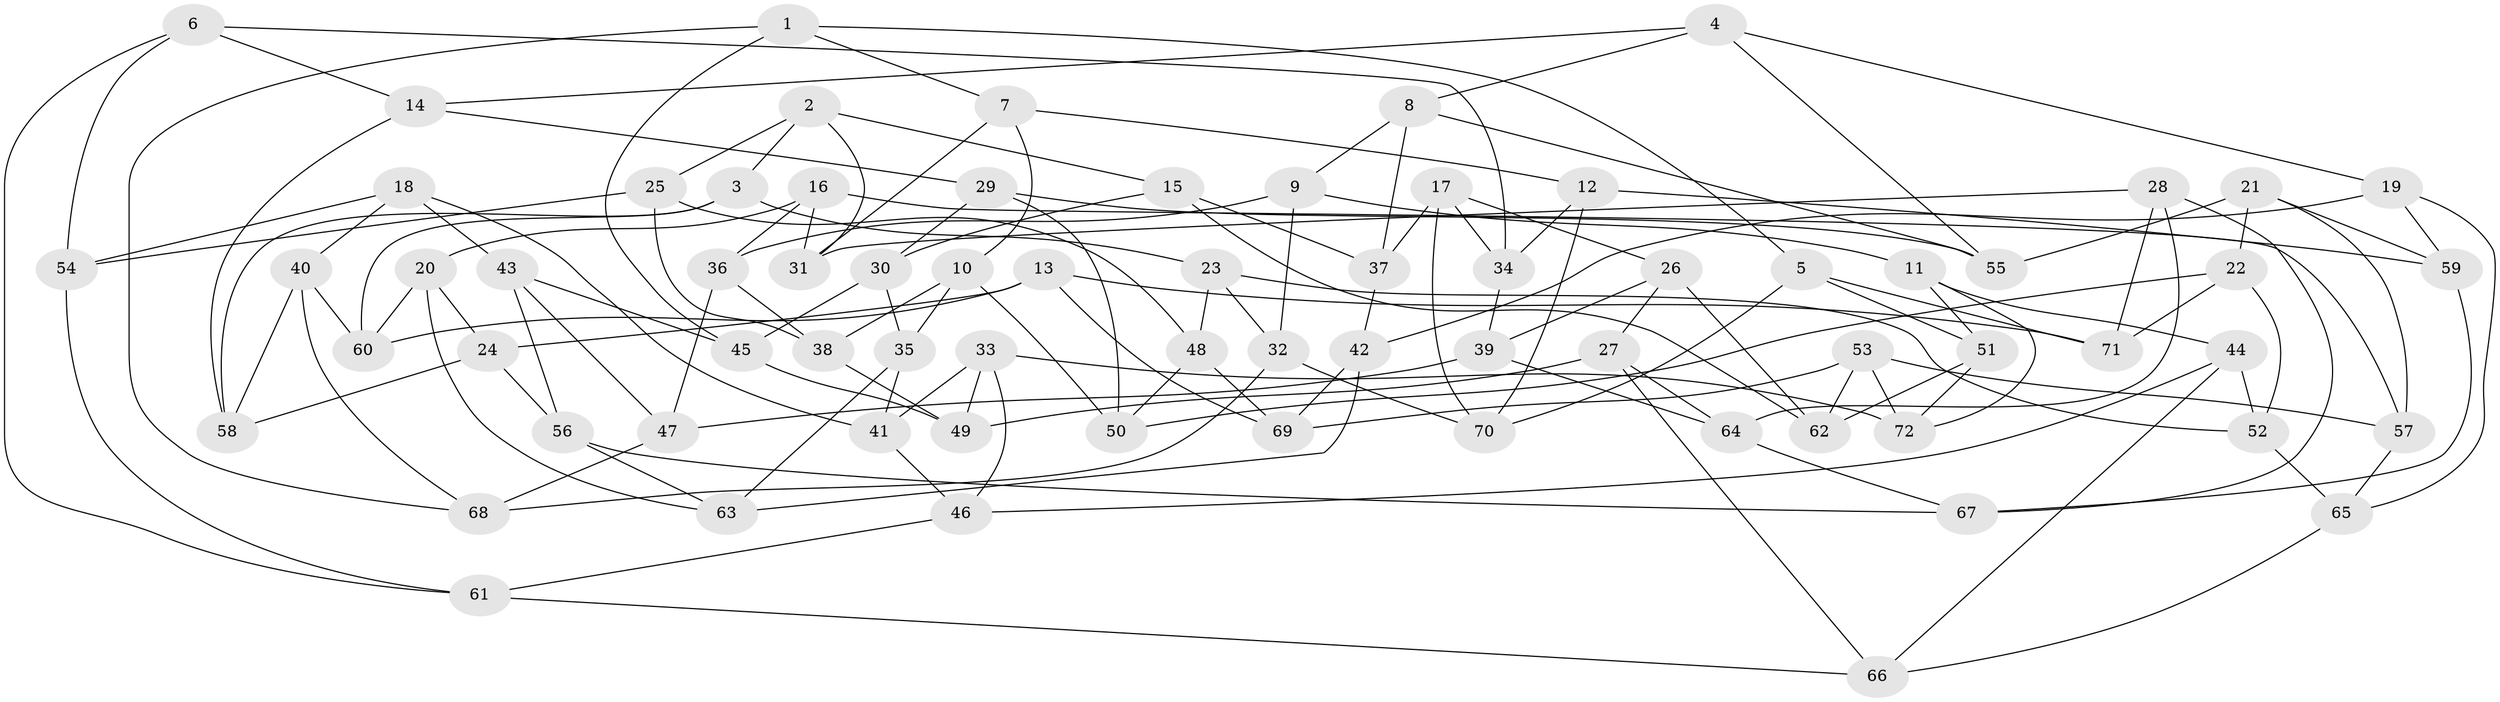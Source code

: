 // Generated by graph-tools (version 1.1) at 2025/59/03/09/25 04:59:08]
// undirected, 72 vertices, 144 edges
graph export_dot {
graph [start="1"]
  node [color=gray90,style=filled];
  1;
  2;
  3;
  4;
  5;
  6;
  7;
  8;
  9;
  10;
  11;
  12;
  13;
  14;
  15;
  16;
  17;
  18;
  19;
  20;
  21;
  22;
  23;
  24;
  25;
  26;
  27;
  28;
  29;
  30;
  31;
  32;
  33;
  34;
  35;
  36;
  37;
  38;
  39;
  40;
  41;
  42;
  43;
  44;
  45;
  46;
  47;
  48;
  49;
  50;
  51;
  52;
  53;
  54;
  55;
  56;
  57;
  58;
  59;
  60;
  61;
  62;
  63;
  64;
  65;
  66;
  67;
  68;
  69;
  70;
  71;
  72;
  1 -- 5;
  1 -- 68;
  1 -- 7;
  1 -- 45;
  2 -- 31;
  2 -- 3;
  2 -- 15;
  2 -- 25;
  3 -- 58;
  3 -- 60;
  3 -- 23;
  4 -- 14;
  4 -- 8;
  4 -- 19;
  4 -- 55;
  5 -- 51;
  5 -- 70;
  5 -- 71;
  6 -- 14;
  6 -- 54;
  6 -- 61;
  6 -- 34;
  7 -- 10;
  7 -- 31;
  7 -- 12;
  8 -- 55;
  8 -- 9;
  8 -- 37;
  9 -- 11;
  9 -- 32;
  9 -- 36;
  10 -- 50;
  10 -- 38;
  10 -- 35;
  11 -- 72;
  11 -- 51;
  11 -- 44;
  12 -- 34;
  12 -- 59;
  12 -- 70;
  13 -- 24;
  13 -- 71;
  13 -- 69;
  13 -- 60;
  14 -- 58;
  14 -- 29;
  15 -- 62;
  15 -- 37;
  15 -- 30;
  16 -- 31;
  16 -- 57;
  16 -- 20;
  16 -- 36;
  17 -- 70;
  17 -- 34;
  17 -- 37;
  17 -- 26;
  18 -- 40;
  18 -- 43;
  18 -- 54;
  18 -- 41;
  19 -- 42;
  19 -- 65;
  19 -- 59;
  20 -- 24;
  20 -- 60;
  20 -- 63;
  21 -- 55;
  21 -- 57;
  21 -- 22;
  21 -- 59;
  22 -- 52;
  22 -- 50;
  22 -- 71;
  23 -- 48;
  23 -- 32;
  23 -- 52;
  24 -- 56;
  24 -- 58;
  25 -- 48;
  25 -- 38;
  25 -- 54;
  26 -- 62;
  26 -- 39;
  26 -- 27;
  27 -- 66;
  27 -- 64;
  27 -- 49;
  28 -- 31;
  28 -- 64;
  28 -- 71;
  28 -- 67;
  29 -- 55;
  29 -- 30;
  29 -- 50;
  30 -- 45;
  30 -- 35;
  32 -- 68;
  32 -- 70;
  33 -- 49;
  33 -- 72;
  33 -- 41;
  33 -- 46;
  34 -- 39;
  35 -- 63;
  35 -- 41;
  36 -- 38;
  36 -- 47;
  37 -- 42;
  38 -- 49;
  39 -- 64;
  39 -- 47;
  40 -- 60;
  40 -- 68;
  40 -- 58;
  41 -- 46;
  42 -- 69;
  42 -- 63;
  43 -- 56;
  43 -- 45;
  43 -- 47;
  44 -- 66;
  44 -- 46;
  44 -- 52;
  45 -- 49;
  46 -- 61;
  47 -- 68;
  48 -- 69;
  48 -- 50;
  51 -- 72;
  51 -- 62;
  52 -- 65;
  53 -- 69;
  53 -- 62;
  53 -- 72;
  53 -- 57;
  54 -- 61;
  56 -- 67;
  56 -- 63;
  57 -- 65;
  59 -- 67;
  61 -- 66;
  64 -- 67;
  65 -- 66;
}
